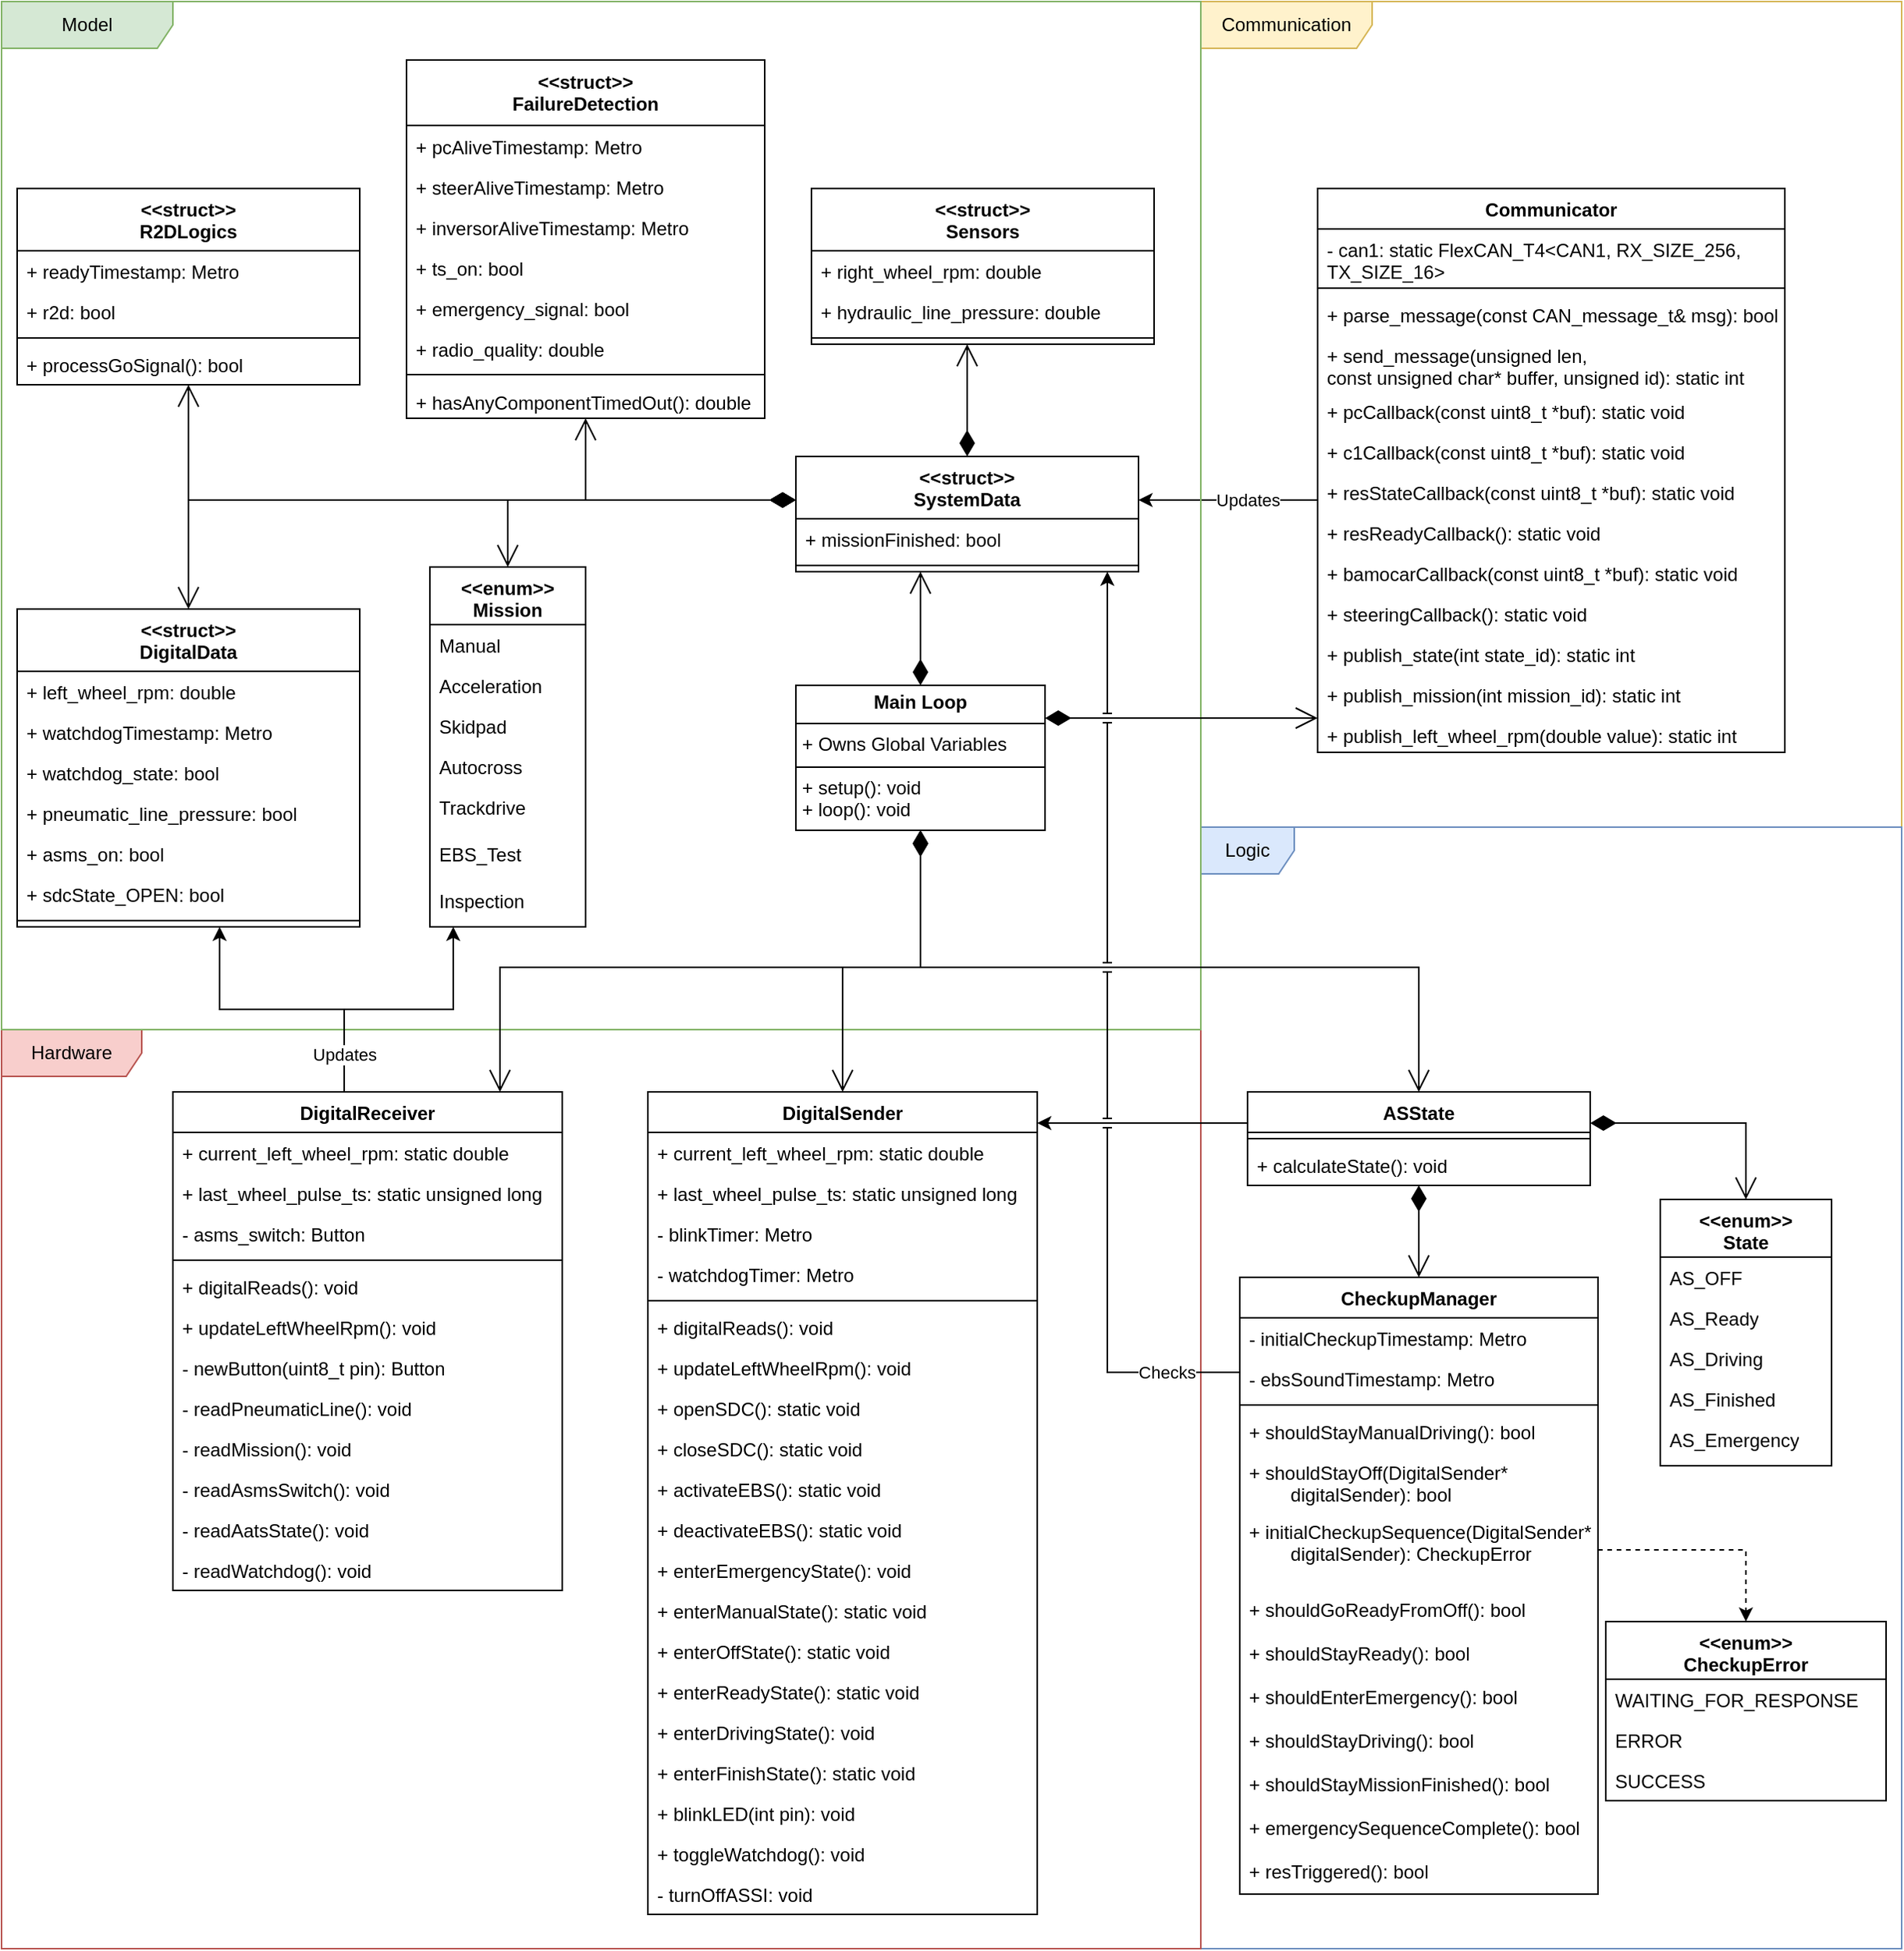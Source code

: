 <mxfile version="24.3.0" type="github">
  <diagram name="Page-1" id="lU4HYY9iMri2MdEy_FQ0">
    <mxGraphModel dx="3914" dy="1895" grid="1" gridSize="10" guides="1" tooltips="1" connect="1" arrows="1" fold="1" page="1" pageScale="1" pageWidth="850" pageHeight="1100" math="0" shadow="0">
      <root>
        <mxCell id="0" />
        <mxCell id="1" parent="0" />
        <mxCell id="cd8bKz7wEy6PBZtArWkd-43" value="CheckupManager" style="swimlane;fontStyle=1;align=center;verticalAlign=top;childLayout=stackLayout;horizontal=1;startSize=26;horizontalStack=0;resizeParent=1;resizeParentMax=0;resizeLast=0;collapsible=1;marginBottom=0;whiteSpace=wrap;html=1;" parent="1" vertex="1">
          <mxGeometry x="-1725" y="539" width="230" height="396" as="geometry" />
        </mxCell>
        <mxCell id="SpG1soqtBWokwoHgifJK-26" value="- initialCheckupTimestamp: Metro" style="text;strokeColor=none;fillColor=none;align=left;verticalAlign=top;spacingLeft=4;spacingRight=4;overflow=hidden;rotatable=0;points=[[0,0.5],[1,0.5]];portConstraint=eastwest;whiteSpace=wrap;html=1;" parent="cd8bKz7wEy6PBZtArWkd-43" vertex="1">
          <mxGeometry y="26" width="230" height="26" as="geometry" />
        </mxCell>
        <mxCell id="SpG1soqtBWokwoHgifJK-34" value="- ebsSoundTimestamp: Metro" style="text;strokeColor=none;fillColor=none;align=left;verticalAlign=top;spacingLeft=4;spacingRight=4;overflow=hidden;rotatable=0;points=[[0,0.5],[1,0.5]];portConstraint=eastwest;whiteSpace=wrap;html=1;" parent="cd8bKz7wEy6PBZtArWkd-43" vertex="1">
          <mxGeometry y="52" width="230" height="26" as="geometry" />
        </mxCell>
        <mxCell id="cd8bKz7wEy6PBZtArWkd-45" value="" style="line;strokeWidth=1;fillColor=none;align=left;verticalAlign=middle;spacingTop=-1;spacingLeft=3;spacingRight=3;rotatable=0;labelPosition=right;points=[];portConstraint=eastwest;strokeColor=inherit;" parent="cd8bKz7wEy6PBZtArWkd-43" vertex="1">
          <mxGeometry y="78" width="230" height="8" as="geometry" />
        </mxCell>
        <mxCell id="cd8bKz7wEy6PBZtArWkd-46" value="+ shouldStayManualDriving(): bool" style="text;strokeColor=none;fillColor=none;align=left;verticalAlign=top;spacingLeft=4;spacingRight=4;overflow=hidden;rotatable=0;points=[[0,0.5],[1,0.5]];portConstraint=eastwest;whiteSpace=wrap;html=1;" parent="cd8bKz7wEy6PBZtArWkd-43" vertex="1">
          <mxGeometry y="86" width="230" height="26" as="geometry" />
        </mxCell>
        <mxCell id="cd8bKz7wEy6PBZtArWkd-30" value="+ shouldStayOff(DigitalSender* &lt;span style=&quot;white-space: pre;&quot;&gt;&#x9;&lt;/span&gt;digitalSender): bool" style="text;strokeColor=none;fillColor=none;align=left;verticalAlign=top;spacingLeft=4;spacingRight=4;overflow=hidden;rotatable=0;points=[[0,0.5],[1,0.5]];portConstraint=eastwest;whiteSpace=wrap;html=1;" parent="cd8bKz7wEy6PBZtArWkd-43" vertex="1">
          <mxGeometry y="112" width="230" height="38" as="geometry" />
        </mxCell>
        <mxCell id="cd8bKz7wEy6PBZtArWkd-52" value="+ initialCheckupSequence(DigitalSender* &lt;span style=&quot;white-space: pre;&quot;&gt;&#x9;&lt;/span&gt;digitalSender): CheckupError" style="text;strokeColor=none;fillColor=none;align=left;verticalAlign=top;spacingLeft=4;spacingRight=4;overflow=hidden;rotatable=0;points=[[0,0.5],[1,0.5]];portConstraint=eastwest;whiteSpace=wrap;html=1;" parent="cd8bKz7wEy6PBZtArWkd-43" vertex="1">
          <mxGeometry y="150" width="230" height="50" as="geometry" />
        </mxCell>
        <mxCell id="cd8bKz7wEy6PBZtArWkd-126" value="+ shouldGoReadyFromOff(): bool" style="text;strokeColor=none;fillColor=none;align=left;verticalAlign=top;spacingLeft=4;spacingRight=4;overflow=hidden;rotatable=0;points=[[0,0.5],[1,0.5]];portConstraint=eastwest;whiteSpace=wrap;html=1;" parent="cd8bKz7wEy6PBZtArWkd-43" vertex="1">
          <mxGeometry y="200" width="230" height="28" as="geometry" />
        </mxCell>
        <mxCell id="SpG1soqtBWokwoHgifJK-73" value="+ shouldStayReady(): bool" style="text;strokeColor=none;fillColor=none;align=left;verticalAlign=top;spacingLeft=4;spacingRight=4;overflow=hidden;rotatable=0;points=[[0,0.5],[1,0.5]];portConstraint=eastwest;whiteSpace=wrap;html=1;" parent="cd8bKz7wEy6PBZtArWkd-43" vertex="1">
          <mxGeometry y="228" width="230" height="28" as="geometry" />
        </mxCell>
        <mxCell id="SpG1soqtBWokwoHgifJK-72" value="+ shouldEnterEmergency(): bool" style="text;strokeColor=none;fillColor=none;align=left;verticalAlign=top;spacingLeft=4;spacingRight=4;overflow=hidden;rotatable=0;points=[[0,0.5],[1,0.5]];portConstraint=eastwest;whiteSpace=wrap;html=1;" parent="cd8bKz7wEy6PBZtArWkd-43" vertex="1">
          <mxGeometry y="256" width="230" height="28" as="geometry" />
        </mxCell>
        <mxCell id="IuLUCpIUxPLPs_VLMMa8-36" value="+ shouldStayDriving(): bool" style="text;strokeColor=none;fillColor=none;align=left;verticalAlign=top;spacingLeft=4;spacingRight=4;overflow=hidden;rotatable=0;points=[[0,0.5],[1,0.5]];portConstraint=eastwest;whiteSpace=wrap;html=1;" parent="cd8bKz7wEy6PBZtArWkd-43" vertex="1">
          <mxGeometry y="284" width="230" height="28" as="geometry" />
        </mxCell>
        <mxCell id="IuLUCpIUxPLPs_VLMMa8-35" value="+ shouldStayMissionFinished(): bool" style="text;strokeColor=none;fillColor=none;align=left;verticalAlign=top;spacingLeft=4;spacingRight=4;overflow=hidden;rotatable=0;points=[[0,0.5],[1,0.5]];portConstraint=eastwest;whiteSpace=wrap;html=1;" parent="cd8bKz7wEy6PBZtArWkd-43" vertex="1">
          <mxGeometry y="312" width="230" height="28" as="geometry" />
        </mxCell>
        <mxCell id="IuLUCpIUxPLPs_VLMMa8-33" value="+ emergencySequenceComplete(): bool" style="text;strokeColor=none;fillColor=none;align=left;verticalAlign=top;spacingLeft=4;spacingRight=4;overflow=hidden;rotatable=0;points=[[0,0.5],[1,0.5]];portConstraint=eastwest;whiteSpace=wrap;html=1;" parent="cd8bKz7wEy6PBZtArWkd-43" vertex="1">
          <mxGeometry y="340" width="230" height="28" as="geometry" />
        </mxCell>
        <mxCell id="IuLUCpIUxPLPs_VLMMa8-41" value="+ resTriggered(): bool" style="text;strokeColor=none;fillColor=none;align=left;verticalAlign=top;spacingLeft=4;spacingRight=4;overflow=hidden;rotatable=0;points=[[0,0.5],[1,0.5]];portConstraint=eastwest;whiteSpace=wrap;html=1;" parent="cd8bKz7wEy6PBZtArWkd-43" vertex="1">
          <mxGeometry y="368" width="230" height="28" as="geometry" />
        </mxCell>
        <mxCell id="SpG1soqtBWokwoHgifJK-55" value="&lt;div&gt;&amp;lt;&amp;lt;struct&amp;gt;&amp;gt;&lt;/div&gt;R2DLogics" style="swimlane;fontStyle=1;align=center;verticalAlign=top;childLayout=stackLayout;horizontal=1;startSize=40;horizontalStack=0;resizeParent=1;resizeParentMax=0;resizeLast=0;collapsible=1;marginBottom=0;whiteSpace=wrap;html=1;" parent="1" vertex="1">
          <mxGeometry x="-2510" y="-160" width="220" height="126" as="geometry" />
        </mxCell>
        <mxCell id="SpG1soqtBWokwoHgifJK-56" value="+ readyTimestamp: Metro" style="text;strokeColor=none;fillColor=none;align=left;verticalAlign=top;spacingLeft=4;spacingRight=4;overflow=hidden;rotatable=0;points=[[0,0.5],[1,0.5]];portConstraint=eastwest;whiteSpace=wrap;html=1;" parent="SpG1soqtBWokwoHgifJK-55" vertex="1">
          <mxGeometry y="40" width="220" height="26" as="geometry" />
        </mxCell>
        <mxCell id="SpG1soqtBWokwoHgifJK-57" value="+ r2d: bool" style="text;strokeColor=none;fillColor=none;align=left;verticalAlign=top;spacingLeft=4;spacingRight=4;overflow=hidden;rotatable=0;points=[[0,0.5],[1,0.5]];portConstraint=eastwest;whiteSpace=wrap;html=1;" parent="SpG1soqtBWokwoHgifJK-55" vertex="1">
          <mxGeometry y="66" width="220" height="26" as="geometry" />
        </mxCell>
        <mxCell id="SpG1soqtBWokwoHgifJK-62" value="" style="line;strokeWidth=1;fillColor=none;align=left;verticalAlign=middle;spacingTop=-1;spacingLeft=3;spacingRight=3;rotatable=0;labelPosition=right;points=[];portConstraint=eastwest;strokeColor=inherit;" parent="SpG1soqtBWokwoHgifJK-55" vertex="1">
          <mxGeometry y="92" width="220" height="8" as="geometry" />
        </mxCell>
        <mxCell id="IuLUCpIUxPLPs_VLMMa8-169" value="+ processGoSignal(): bool" style="text;strokeColor=none;fillColor=none;align=left;verticalAlign=top;spacingLeft=4;spacingRight=4;overflow=hidden;rotatable=0;points=[[0,0.5],[1,0.5]];portConstraint=eastwest;whiteSpace=wrap;html=1;" parent="SpG1soqtBWokwoHgifJK-55" vertex="1">
          <mxGeometry y="100" width="220" height="26" as="geometry" />
        </mxCell>
        <mxCell id="IuLUCpIUxPLPs_VLMMa8-42" value="ASState" style="swimlane;fontStyle=1;align=center;verticalAlign=top;childLayout=stackLayout;horizontal=1;startSize=26;horizontalStack=0;resizeParent=1;resizeParentMax=0;resizeLast=0;collapsible=1;marginBottom=0;whiteSpace=wrap;html=1;" parent="1" vertex="1">
          <mxGeometry x="-1720" y="420" width="220" height="60" as="geometry" />
        </mxCell>
        <mxCell id="IuLUCpIUxPLPs_VLMMa8-48" value="" style="line;strokeWidth=1;fillColor=none;align=left;verticalAlign=middle;spacingTop=-1;spacingLeft=3;spacingRight=3;rotatable=0;labelPosition=right;points=[];portConstraint=eastwest;strokeColor=inherit;" parent="IuLUCpIUxPLPs_VLMMa8-42" vertex="1">
          <mxGeometry y="26" width="220" height="8" as="geometry" />
        </mxCell>
        <mxCell id="IuLUCpIUxPLPs_VLMMa8-49" value="+ calculateState(): void" style="text;strokeColor=none;fillColor=none;align=left;verticalAlign=top;spacingLeft=4;spacingRight=4;overflow=hidden;rotatable=0;points=[[0,0.5],[1,0.5]];portConstraint=eastwest;whiteSpace=wrap;html=1;" parent="IuLUCpIUxPLPs_VLMMa8-42" vertex="1">
          <mxGeometry y="34" width="220" height="26" as="geometry" />
        </mxCell>
        <mxCell id="IuLUCpIUxPLPs_VLMMa8-53" value="&amp;lt;&amp;lt;enum&amp;gt;&amp;gt;&lt;div&gt;CheckupError&lt;br&gt;&lt;/div&gt;" style="swimlane;fontStyle=1;align=center;verticalAlign=top;childLayout=stackLayout;horizontal=1;startSize=37;horizontalStack=0;resizeParent=1;resizeParentMax=0;resizeLast=0;collapsible=1;marginBottom=0;whiteSpace=wrap;html=1;" parent="1" vertex="1">
          <mxGeometry x="-1490" y="760" width="180" height="115" as="geometry">
            <mxRectangle x="405" y="353" width="70" height="30" as="alternateBounds" />
          </mxGeometry>
        </mxCell>
        <mxCell id="IuLUCpIUxPLPs_VLMMa8-54" value="WAITING_FOR_RESPONSE" style="text;strokeColor=none;fillColor=none;align=left;verticalAlign=top;spacingLeft=4;spacingRight=4;overflow=hidden;rotatable=0;points=[[0,0.5],[1,0.5]];portConstraint=eastwest;whiteSpace=wrap;html=1;" parent="IuLUCpIUxPLPs_VLMMa8-53" vertex="1">
          <mxGeometry y="37" width="180" height="26" as="geometry" />
        </mxCell>
        <mxCell id="IuLUCpIUxPLPs_VLMMa8-55" value="ERROR" style="text;strokeColor=none;fillColor=none;align=left;verticalAlign=top;spacingLeft=4;spacingRight=4;overflow=hidden;rotatable=0;points=[[0,0.5],[1,0.5]];portConstraint=eastwest;whiteSpace=wrap;html=1;" parent="IuLUCpIUxPLPs_VLMMa8-53" vertex="1">
          <mxGeometry y="63" width="180" height="26" as="geometry" />
        </mxCell>
        <mxCell id="IuLUCpIUxPLPs_VLMMa8-56" value="SUCCESS" style="text;strokeColor=none;fillColor=none;align=left;verticalAlign=top;spacingLeft=4;spacingRight=4;overflow=hidden;rotatable=0;points=[[0,0.5],[1,0.5]];portConstraint=eastwest;whiteSpace=wrap;html=1;" parent="IuLUCpIUxPLPs_VLMMa8-53" vertex="1">
          <mxGeometry y="89" width="180" height="26" as="geometry" />
        </mxCell>
        <mxCell id="IuLUCpIUxPLPs_VLMMa8-57" value="&amp;lt;&amp;lt;enum&amp;gt;&amp;gt;&lt;br&gt;State" style="swimlane;fontStyle=1;align=center;verticalAlign=top;childLayout=stackLayout;horizontal=1;startSize=37;horizontalStack=0;resizeParent=1;resizeParentMax=0;resizeLast=0;collapsible=1;marginBottom=0;whiteSpace=wrap;html=1;" parent="1" vertex="1">
          <mxGeometry x="-1455" y="489" width="110" height="171" as="geometry">
            <mxRectangle x="405" y="353" width="70" height="30" as="alternateBounds" />
          </mxGeometry>
        </mxCell>
        <mxCell id="IuLUCpIUxPLPs_VLMMa8-58" value="AS_OFF" style="text;strokeColor=none;fillColor=none;align=left;verticalAlign=top;spacingLeft=4;spacingRight=4;overflow=hidden;rotatable=0;points=[[0,0.5],[1,0.5]];portConstraint=eastwest;whiteSpace=wrap;html=1;" parent="IuLUCpIUxPLPs_VLMMa8-57" vertex="1">
          <mxGeometry y="37" width="110" height="26" as="geometry" />
        </mxCell>
        <mxCell id="IuLUCpIUxPLPs_VLMMa8-59" value="AS_Ready" style="text;strokeColor=none;fillColor=none;align=left;verticalAlign=top;spacingLeft=4;spacingRight=4;overflow=hidden;rotatable=0;points=[[0,0.5],[1,0.5]];portConstraint=eastwest;whiteSpace=wrap;html=1;" parent="IuLUCpIUxPLPs_VLMMa8-57" vertex="1">
          <mxGeometry y="63" width="110" height="26" as="geometry" />
        </mxCell>
        <mxCell id="IuLUCpIUxPLPs_VLMMa8-60" value="AS_Driving" style="text;strokeColor=none;fillColor=none;align=left;verticalAlign=top;spacingLeft=4;spacingRight=4;overflow=hidden;rotatable=0;points=[[0,0.5],[1,0.5]];portConstraint=eastwest;whiteSpace=wrap;html=1;" parent="IuLUCpIUxPLPs_VLMMa8-57" vertex="1">
          <mxGeometry y="89" width="110" height="26" as="geometry" />
        </mxCell>
        <mxCell id="IuLUCpIUxPLPs_VLMMa8-61" value="AS_Finished" style="text;strokeColor=none;fillColor=none;align=left;verticalAlign=top;spacingLeft=4;spacingRight=4;overflow=hidden;rotatable=0;points=[[0,0.5],[1,0.5]];portConstraint=eastwest;whiteSpace=wrap;html=1;" parent="IuLUCpIUxPLPs_VLMMa8-57" vertex="1">
          <mxGeometry y="115" width="110" height="26" as="geometry" />
        </mxCell>
        <mxCell id="IuLUCpIUxPLPs_VLMMa8-62" value="AS_Emergency" style="text;strokeColor=none;fillColor=none;align=left;verticalAlign=top;spacingLeft=4;spacingRight=4;overflow=hidden;rotatable=0;points=[[0,0.5],[1,0.5]];portConstraint=eastwest;whiteSpace=wrap;html=1;" parent="IuLUCpIUxPLPs_VLMMa8-57" vertex="1">
          <mxGeometry y="141" width="110" height="30" as="geometry" />
        </mxCell>
        <mxCell id="IuLUCpIUxPLPs_VLMMa8-63" value="&amp;lt;&amp;lt;enum&amp;gt;&amp;gt;&lt;br&gt;Mission" style="swimlane;fontStyle=1;align=center;verticalAlign=top;childLayout=stackLayout;horizontal=1;startSize=37;horizontalStack=0;resizeParent=1;resizeParentMax=0;resizeLast=0;collapsible=1;marginBottom=0;whiteSpace=wrap;html=1;" parent="1" vertex="1">
          <mxGeometry x="-2245" y="83" width="100" height="231" as="geometry">
            <mxRectangle x="405" y="353" width="70" height="30" as="alternateBounds" />
          </mxGeometry>
        </mxCell>
        <mxCell id="IuLUCpIUxPLPs_VLMMa8-64" value="Manual" style="text;strokeColor=none;fillColor=none;align=left;verticalAlign=top;spacingLeft=4;spacingRight=4;overflow=hidden;rotatable=0;points=[[0,0.5],[1,0.5]];portConstraint=eastwest;whiteSpace=wrap;html=1;" parent="IuLUCpIUxPLPs_VLMMa8-63" vertex="1">
          <mxGeometry y="37" width="100" height="26" as="geometry" />
        </mxCell>
        <mxCell id="IuLUCpIUxPLPs_VLMMa8-65" value="Acceleration" style="text;strokeColor=none;fillColor=none;align=left;verticalAlign=top;spacingLeft=4;spacingRight=4;overflow=hidden;rotatable=0;points=[[0,0.5],[1,0.5]];portConstraint=eastwest;whiteSpace=wrap;html=1;" parent="IuLUCpIUxPLPs_VLMMa8-63" vertex="1">
          <mxGeometry y="63" width="100" height="26" as="geometry" />
        </mxCell>
        <mxCell id="IuLUCpIUxPLPs_VLMMa8-66" value="Skidpad" style="text;strokeColor=none;fillColor=none;align=left;verticalAlign=top;spacingLeft=4;spacingRight=4;overflow=hidden;rotatable=0;points=[[0,0.5],[1,0.5]];portConstraint=eastwest;whiteSpace=wrap;html=1;" parent="IuLUCpIUxPLPs_VLMMa8-63" vertex="1">
          <mxGeometry y="89" width="100" height="26" as="geometry" />
        </mxCell>
        <mxCell id="IuLUCpIUxPLPs_VLMMa8-67" value="Autocross" style="text;strokeColor=none;fillColor=none;align=left;verticalAlign=top;spacingLeft=4;spacingRight=4;overflow=hidden;rotatable=0;points=[[0,0.5],[1,0.5]];portConstraint=eastwest;whiteSpace=wrap;html=1;" parent="IuLUCpIUxPLPs_VLMMa8-63" vertex="1">
          <mxGeometry y="115" width="100" height="26" as="geometry" />
        </mxCell>
        <mxCell id="IuLUCpIUxPLPs_VLMMa8-72" value="Trackdrive" style="text;strokeColor=none;fillColor=none;align=left;verticalAlign=top;spacingLeft=4;spacingRight=4;overflow=hidden;rotatable=0;points=[[0,0.5],[1,0.5]];portConstraint=eastwest;whiteSpace=wrap;html=1;" parent="IuLUCpIUxPLPs_VLMMa8-63" vertex="1">
          <mxGeometry y="141" width="100" height="30" as="geometry" />
        </mxCell>
        <mxCell id="IuLUCpIUxPLPs_VLMMa8-69" value="EBS_Test" style="text;strokeColor=none;fillColor=none;align=left;verticalAlign=top;spacingLeft=4;spacingRight=4;overflow=hidden;rotatable=0;points=[[0,0.5],[1,0.5]];portConstraint=eastwest;whiteSpace=wrap;html=1;" parent="IuLUCpIUxPLPs_VLMMa8-63" vertex="1">
          <mxGeometry y="171" width="100" height="30" as="geometry" />
        </mxCell>
        <mxCell id="IuLUCpIUxPLPs_VLMMa8-70" value="Inspection" style="text;strokeColor=none;fillColor=none;align=left;verticalAlign=top;spacingLeft=4;spacingRight=4;overflow=hidden;rotatable=0;points=[[0,0.5],[1,0.5]];portConstraint=eastwest;whiteSpace=wrap;html=1;" parent="IuLUCpIUxPLPs_VLMMa8-63" vertex="1">
          <mxGeometry y="201" width="100" height="30" as="geometry" />
        </mxCell>
        <mxCell id="IuLUCpIUxPLPs_VLMMa8-73" value="&lt;div&gt;&amp;lt;&amp;lt;struct&amp;gt;&amp;gt;&lt;/div&gt;SystemData" style="swimlane;fontStyle=1;align=center;verticalAlign=top;childLayout=stackLayout;horizontal=1;startSize=40;horizontalStack=0;resizeParent=1;resizeParentMax=0;resizeLast=0;collapsible=1;marginBottom=0;whiteSpace=wrap;html=1;" parent="1" vertex="1">
          <mxGeometry x="-2010" y="12" width="220" height="74" as="geometry" />
        </mxCell>
        <mxCell id="IuLUCpIUxPLPs_VLMMa8-75" value="+ missionFinished: bool" style="text;strokeColor=none;fillColor=none;align=left;verticalAlign=top;spacingLeft=4;spacingRight=4;overflow=hidden;rotatable=0;points=[[0,0.5],[1,0.5]];portConstraint=eastwest;whiteSpace=wrap;html=1;" parent="IuLUCpIUxPLPs_VLMMa8-73" vertex="1">
          <mxGeometry y="40" width="220" height="26" as="geometry" />
        </mxCell>
        <mxCell id="IuLUCpIUxPLPs_VLMMa8-76" value="" style="line;strokeWidth=1;fillColor=none;align=left;verticalAlign=middle;spacingTop=-1;spacingLeft=3;spacingRight=3;rotatable=0;labelPosition=right;points=[];portConstraint=eastwest;strokeColor=inherit;" parent="IuLUCpIUxPLPs_VLMMa8-73" vertex="1">
          <mxGeometry y="66" width="220" height="8" as="geometry" />
        </mxCell>
        <mxCell id="IuLUCpIUxPLPs_VLMMa8-83" value="&lt;div&gt;&amp;lt;&amp;lt;struct&amp;gt;&amp;gt;&lt;/div&gt;Sensors" style="swimlane;fontStyle=1;align=center;verticalAlign=top;childLayout=stackLayout;horizontal=1;startSize=40;horizontalStack=0;resizeParent=1;resizeParentMax=0;resizeLast=0;collapsible=1;marginBottom=0;whiteSpace=wrap;html=1;" parent="1" vertex="1">
          <mxGeometry x="-2000" y="-160" width="220" height="100" as="geometry" />
        </mxCell>
        <mxCell id="IuLUCpIUxPLPs_VLMMa8-84" value="+ right_wheel_rpm: double" style="text;strokeColor=none;fillColor=none;align=left;verticalAlign=top;spacingLeft=4;spacingRight=4;overflow=hidden;rotatable=0;points=[[0,0.5],[1,0.5]];portConstraint=eastwest;whiteSpace=wrap;html=1;" parent="IuLUCpIUxPLPs_VLMMa8-83" vertex="1">
          <mxGeometry y="40" width="220" height="26" as="geometry" />
        </mxCell>
        <mxCell id="IuLUCpIUxPLPs_VLMMa8-85" value="+ hydraulic_line_pressure: double" style="text;strokeColor=none;fillColor=none;align=left;verticalAlign=top;spacingLeft=4;spacingRight=4;overflow=hidden;rotatable=0;points=[[0,0.5],[1,0.5]];portConstraint=eastwest;whiteSpace=wrap;html=1;" parent="IuLUCpIUxPLPs_VLMMa8-83" vertex="1">
          <mxGeometry y="66" width="220" height="26" as="geometry" />
        </mxCell>
        <mxCell id="IuLUCpIUxPLPs_VLMMa8-86" value="" style="line;strokeWidth=1;fillColor=none;align=left;verticalAlign=middle;spacingTop=-1;spacingLeft=3;spacingRight=3;rotatable=0;labelPosition=right;points=[];portConstraint=eastwest;strokeColor=inherit;" parent="IuLUCpIUxPLPs_VLMMa8-83" vertex="1">
          <mxGeometry y="92" width="220" height="8" as="geometry" />
        </mxCell>
        <mxCell id="IuLUCpIUxPLPs_VLMMa8-87" value="&lt;div&gt;&amp;lt;&amp;lt;struct&amp;gt;&amp;gt;&lt;/div&gt;DigitalData" style="swimlane;fontStyle=1;align=center;verticalAlign=top;childLayout=stackLayout;horizontal=1;startSize=40;horizontalStack=0;resizeParent=1;resizeParentMax=0;resizeLast=0;collapsible=1;marginBottom=0;whiteSpace=wrap;html=1;" parent="1" vertex="1">
          <mxGeometry x="-2510" y="110" width="220" height="204" as="geometry" />
        </mxCell>
        <mxCell id="IuLUCpIUxPLPs_VLMMa8-88" value="+ left_wheel_rpm: double" style="text;strokeColor=none;fillColor=none;align=left;verticalAlign=top;spacingLeft=4;spacingRight=4;overflow=hidden;rotatable=0;points=[[0,0.5],[1,0.5]];portConstraint=eastwest;whiteSpace=wrap;html=1;" parent="IuLUCpIUxPLPs_VLMMa8-87" vertex="1">
          <mxGeometry y="40" width="220" height="26" as="geometry" />
        </mxCell>
        <mxCell id="IuLUCpIUxPLPs_VLMMa8-93" value="+ watchdogTimestamp: Metro" style="text;strokeColor=none;fillColor=none;align=left;verticalAlign=top;spacingLeft=4;spacingRight=4;overflow=hidden;rotatable=0;points=[[0,0.5],[1,0.5]];portConstraint=eastwest;whiteSpace=wrap;html=1;" parent="IuLUCpIUxPLPs_VLMMa8-87" vertex="1">
          <mxGeometry y="66" width="220" height="26" as="geometry" />
        </mxCell>
        <mxCell id="IuLUCpIUxPLPs_VLMMa8-94" value="+ watchdog_state: bool" style="text;strokeColor=none;fillColor=none;align=left;verticalAlign=top;spacingLeft=4;spacingRight=4;overflow=hidden;rotatable=0;points=[[0,0.5],[1,0.5]];portConstraint=eastwest;whiteSpace=wrap;html=1;" parent="IuLUCpIUxPLPs_VLMMa8-87" vertex="1">
          <mxGeometry y="92" width="220" height="26" as="geometry" />
        </mxCell>
        <mxCell id="IuLUCpIUxPLPs_VLMMa8-89" value="+ pneumatic_line_pressure: bool" style="text;strokeColor=none;fillColor=none;align=left;verticalAlign=top;spacingLeft=4;spacingRight=4;overflow=hidden;rotatable=0;points=[[0,0.5],[1,0.5]];portConstraint=eastwest;whiteSpace=wrap;html=1;" parent="IuLUCpIUxPLPs_VLMMa8-87" vertex="1">
          <mxGeometry y="118" width="220" height="26" as="geometry" />
        </mxCell>
        <mxCell id="IuLUCpIUxPLPs_VLMMa8-91" value="+ asms_on: bool" style="text;strokeColor=none;fillColor=none;align=left;verticalAlign=top;spacingLeft=4;spacingRight=4;overflow=hidden;rotatable=0;points=[[0,0.5],[1,0.5]];portConstraint=eastwest;whiteSpace=wrap;html=1;" parent="IuLUCpIUxPLPs_VLMMa8-87" vertex="1">
          <mxGeometry y="144" width="220" height="26" as="geometry" />
        </mxCell>
        <mxCell id="IuLUCpIUxPLPs_VLMMa8-92" value="+ sdcState_OPEN: bool" style="text;strokeColor=none;fillColor=none;align=left;verticalAlign=top;spacingLeft=4;spacingRight=4;overflow=hidden;rotatable=0;points=[[0,0.5],[1,0.5]];portConstraint=eastwest;whiteSpace=wrap;html=1;" parent="IuLUCpIUxPLPs_VLMMa8-87" vertex="1">
          <mxGeometry y="170" width="220" height="26" as="geometry" />
        </mxCell>
        <mxCell id="IuLUCpIUxPLPs_VLMMa8-90" value="" style="line;strokeWidth=1;fillColor=none;align=left;verticalAlign=middle;spacingTop=-1;spacingLeft=3;spacingRight=3;rotatable=0;labelPosition=right;points=[];portConstraint=eastwest;strokeColor=inherit;" parent="IuLUCpIUxPLPs_VLMMa8-87" vertex="1">
          <mxGeometry y="196" width="220" height="8" as="geometry" />
        </mxCell>
        <mxCell id="IuLUCpIUxPLPs_VLMMa8-175" style="edgeStyle=orthogonalEdgeStyle;rounded=0;orthogonalLoop=1;jettySize=auto;html=1;" parent="1" source="IuLUCpIUxPLPs_VLMMa8-95" target="IuLUCpIUxPLPs_VLMMa8-73" edge="1">
          <mxGeometry relative="1" as="geometry">
            <Array as="points">
              <mxPoint x="-1740" y="40" />
              <mxPoint x="-1740" y="40" />
            </Array>
          </mxGeometry>
        </mxCell>
        <mxCell id="IuLUCpIUxPLPs_VLMMa8-232" value="Updates" style="edgeLabel;html=1;align=center;verticalAlign=middle;resizable=0;points=[];" parent="IuLUCpIUxPLPs_VLMMa8-175" vertex="1" connectable="0">
          <mxGeometry x="-0.57" y="1" relative="1" as="geometry">
            <mxPoint x="-21" y="-1" as="offset" />
          </mxGeometry>
        </mxCell>
        <mxCell id="IuLUCpIUxPLPs_VLMMa8-95" value="Communicator" style="swimlane;fontStyle=1;align=center;verticalAlign=top;childLayout=stackLayout;horizontal=1;startSize=26;horizontalStack=0;resizeParent=1;resizeParentMax=0;resizeLast=0;collapsible=1;marginBottom=0;whiteSpace=wrap;html=1;" parent="1" vertex="1">
          <mxGeometry x="-1675" y="-160" width="300" height="362" as="geometry" />
        </mxCell>
        <mxCell id="IuLUCpIUxPLPs_VLMMa8-106" value="- can1: static FlexCAN_T4&amp;lt;CAN1, RX_SIZE_256, TX_SIZE_16&amp;gt;" style="text;strokeColor=none;fillColor=none;align=left;verticalAlign=top;spacingLeft=4;spacingRight=4;overflow=hidden;rotatable=0;points=[[0,0.5],[1,0.5]];portConstraint=eastwest;whiteSpace=wrap;html=1;" parent="IuLUCpIUxPLPs_VLMMa8-95" vertex="1">
          <mxGeometry y="26" width="300" height="34" as="geometry" />
        </mxCell>
        <mxCell id="IuLUCpIUxPLPs_VLMMa8-96" value="" style="line;strokeWidth=1;fillColor=none;align=left;verticalAlign=middle;spacingTop=-1;spacingLeft=3;spacingRight=3;rotatable=0;labelPosition=right;points=[];portConstraint=eastwest;strokeColor=inherit;" parent="IuLUCpIUxPLPs_VLMMa8-95" vertex="1">
          <mxGeometry y="60" width="300" height="8" as="geometry" />
        </mxCell>
        <mxCell id="IuLUCpIUxPLPs_VLMMa8-97" value="+ parse_message(const CAN_message_t&amp;amp; msg): bool" style="text;strokeColor=none;fillColor=none;align=left;verticalAlign=top;spacingLeft=4;spacingRight=4;overflow=hidden;rotatable=0;points=[[0,0.5],[1,0.5]];portConstraint=eastwest;whiteSpace=wrap;html=1;" parent="IuLUCpIUxPLPs_VLMMa8-95" vertex="1">
          <mxGeometry y="68" width="300" height="26" as="geometry" />
        </mxCell>
        <mxCell id="IuLUCpIUxPLPs_VLMMa8-98" value="&lt;div&gt;+ send_message(unsigned len,&amp;nbsp;&lt;/div&gt;&lt;div&gt;const unsigned char* buffer, unsigned id): static int&lt;/div&gt;" style="text;strokeColor=none;fillColor=none;align=left;verticalAlign=top;spacingLeft=4;spacingRight=4;overflow=hidden;rotatable=0;points=[[0,0.5],[1,0.5]];portConstraint=eastwest;whiteSpace=wrap;html=1;" parent="IuLUCpIUxPLPs_VLMMa8-95" vertex="1">
          <mxGeometry y="94" width="300" height="36" as="geometry" />
        </mxCell>
        <mxCell id="IuLUCpIUxPLPs_VLMMa8-99" value="+ pcCallback(const uint8_t *buf): static void" style="text;strokeColor=none;fillColor=none;align=left;verticalAlign=top;spacingLeft=4;spacingRight=4;overflow=hidden;rotatable=0;points=[[0,0.5],[1,0.5]];portConstraint=eastwest;whiteSpace=wrap;html=1;" parent="IuLUCpIUxPLPs_VLMMa8-95" vertex="1">
          <mxGeometry y="130" width="300" height="26" as="geometry" />
        </mxCell>
        <mxCell id="IuLUCpIUxPLPs_VLMMa8-158" value="+ c1Callback(const uint8_t *buf): static void" style="text;strokeColor=none;fillColor=none;align=left;verticalAlign=top;spacingLeft=4;spacingRight=4;overflow=hidden;rotatable=0;points=[[0,0.5],[1,0.5]];portConstraint=eastwest;whiteSpace=wrap;html=1;" parent="IuLUCpIUxPLPs_VLMMa8-95" vertex="1">
          <mxGeometry y="156" width="300" height="26" as="geometry" />
        </mxCell>
        <mxCell id="IuLUCpIUxPLPs_VLMMa8-157" value="+ resStateCallback(const uint8_t *buf): static void" style="text;strokeColor=none;fillColor=none;align=left;verticalAlign=top;spacingLeft=4;spacingRight=4;overflow=hidden;rotatable=0;points=[[0,0.5],[1,0.5]];portConstraint=eastwest;whiteSpace=wrap;html=1;" parent="IuLUCpIUxPLPs_VLMMa8-95" vertex="1">
          <mxGeometry y="182" width="300" height="26" as="geometry" />
        </mxCell>
        <mxCell id="IuLUCpIUxPLPs_VLMMa8-156" value="+ resReadyCallback(): static void" style="text;strokeColor=none;fillColor=none;align=left;verticalAlign=top;spacingLeft=4;spacingRight=4;overflow=hidden;rotatable=0;points=[[0,0.5],[1,0.5]];portConstraint=eastwest;whiteSpace=wrap;html=1;" parent="IuLUCpIUxPLPs_VLMMa8-95" vertex="1">
          <mxGeometry y="208" width="300" height="26" as="geometry" />
        </mxCell>
        <mxCell id="IuLUCpIUxPLPs_VLMMa8-155" value="+ bamocarCallback(const uint8_t *buf): static void" style="text;strokeColor=none;fillColor=none;align=left;verticalAlign=top;spacingLeft=4;spacingRight=4;overflow=hidden;rotatable=0;points=[[0,0.5],[1,0.5]];portConstraint=eastwest;whiteSpace=wrap;html=1;" parent="IuLUCpIUxPLPs_VLMMa8-95" vertex="1">
          <mxGeometry y="234" width="300" height="26" as="geometry" />
        </mxCell>
        <mxCell id="IuLUCpIUxPLPs_VLMMa8-154" value="+ steeringCallback(): static void" style="text;strokeColor=none;fillColor=none;align=left;verticalAlign=top;spacingLeft=4;spacingRight=4;overflow=hidden;rotatable=0;points=[[0,0.5],[1,0.5]];portConstraint=eastwest;whiteSpace=wrap;html=1;" parent="IuLUCpIUxPLPs_VLMMa8-95" vertex="1">
          <mxGeometry y="260" width="300" height="26" as="geometry" />
        </mxCell>
        <mxCell id="IuLUCpIUxPLPs_VLMMa8-153" value="+ publish_state(int state_id): static int" style="text;strokeColor=none;fillColor=none;align=left;verticalAlign=top;spacingLeft=4;spacingRight=4;overflow=hidden;rotatable=0;points=[[0,0.5],[1,0.5]];portConstraint=eastwest;whiteSpace=wrap;html=1;" parent="IuLUCpIUxPLPs_VLMMa8-95" vertex="1">
          <mxGeometry y="286" width="300" height="26" as="geometry" />
        </mxCell>
        <mxCell id="IuLUCpIUxPLPs_VLMMa8-100" value="+ publish_mission(int mission_id): static int" style="text;strokeColor=none;fillColor=none;align=left;verticalAlign=top;spacingLeft=4;spacingRight=4;overflow=hidden;rotatable=0;points=[[0,0.5],[1,0.5]];portConstraint=eastwest;whiteSpace=wrap;html=1;" parent="IuLUCpIUxPLPs_VLMMa8-95" vertex="1">
          <mxGeometry y="312" width="300" height="26" as="geometry" />
        </mxCell>
        <mxCell id="IuLUCpIUxPLPs_VLMMa8-101" value="+ publish_left_wheel_rpm(double value): static int" style="text;strokeColor=none;fillColor=none;align=left;verticalAlign=top;spacingLeft=4;spacingRight=4;overflow=hidden;rotatable=0;points=[[0,0.5],[1,0.5]];portConstraint=eastwest;whiteSpace=wrap;html=1;" parent="IuLUCpIUxPLPs_VLMMa8-95" vertex="1">
          <mxGeometry y="338" width="300" height="24" as="geometry" />
        </mxCell>
        <mxCell id="IuLUCpIUxPLPs_VLMMa8-192" style="edgeStyle=orthogonalEdgeStyle;rounded=0;orthogonalLoop=1;jettySize=auto;html=1;" parent="1" source="IuLUCpIUxPLPs_VLMMa8-113" target="IuLUCpIUxPLPs_VLMMa8-87" edge="1">
          <mxGeometry relative="1" as="geometry">
            <Array as="points">
              <mxPoint x="-2300" y="367" />
              <mxPoint x="-2380" y="367" />
            </Array>
          </mxGeometry>
        </mxCell>
        <mxCell id="IuLUCpIUxPLPs_VLMMa8-113" value="DigitalReceiver" style="swimlane;fontStyle=1;align=center;verticalAlign=top;childLayout=stackLayout;horizontal=1;startSize=26;horizontalStack=0;resizeParent=1;resizeParentMax=0;resizeLast=0;collapsible=1;marginBottom=0;whiteSpace=wrap;html=1;" parent="1" vertex="1">
          <mxGeometry x="-2410" y="420" width="250" height="320" as="geometry" />
        </mxCell>
        <mxCell id="IuLUCpIUxPLPs_VLMMa8-114" value="+ current_left_wheel_rpm: static double" style="text;strokeColor=none;fillColor=none;align=left;verticalAlign=top;spacingLeft=4;spacingRight=4;overflow=hidden;rotatable=0;points=[[0,0.5],[1,0.5]];portConstraint=eastwest;whiteSpace=wrap;html=1;" parent="IuLUCpIUxPLPs_VLMMa8-113" vertex="1">
          <mxGeometry y="26" width="250" height="26" as="geometry" />
        </mxCell>
        <mxCell id="IuLUCpIUxPLPs_VLMMa8-117" value="+ last_wheel_pulse_ts: static unsigned long" style="text;strokeColor=none;fillColor=none;align=left;verticalAlign=top;spacingLeft=4;spacingRight=4;overflow=hidden;rotatable=0;points=[[0,0.5],[1,0.5]];portConstraint=eastwest;whiteSpace=wrap;html=1;" parent="IuLUCpIUxPLPs_VLMMa8-113" vertex="1">
          <mxGeometry y="52" width="250" height="26" as="geometry" />
        </mxCell>
        <mxCell id="IuLUCpIUxPLPs_VLMMa8-118" value="- asms_switch: Button" style="text;strokeColor=none;fillColor=none;align=left;verticalAlign=top;spacingLeft=4;spacingRight=4;overflow=hidden;rotatable=0;points=[[0,0.5],[1,0.5]];portConstraint=eastwest;whiteSpace=wrap;html=1;" parent="IuLUCpIUxPLPs_VLMMa8-113" vertex="1">
          <mxGeometry y="78" width="250" height="26" as="geometry" />
        </mxCell>
        <mxCell id="IuLUCpIUxPLPs_VLMMa8-115" value="" style="line;strokeWidth=1;fillColor=none;align=left;verticalAlign=middle;spacingTop=-1;spacingLeft=3;spacingRight=3;rotatable=0;labelPosition=right;points=[];portConstraint=eastwest;strokeColor=inherit;" parent="IuLUCpIUxPLPs_VLMMa8-113" vertex="1">
          <mxGeometry y="104" width="250" height="8" as="geometry" />
        </mxCell>
        <mxCell id="IuLUCpIUxPLPs_VLMMa8-116" value="+ digitalReads(): void" style="text;strokeColor=none;fillColor=none;align=left;verticalAlign=top;spacingLeft=4;spacingRight=4;overflow=hidden;rotatable=0;points=[[0,0.5],[1,0.5]];portConstraint=eastwest;whiteSpace=wrap;html=1;" parent="IuLUCpIUxPLPs_VLMMa8-113" vertex="1">
          <mxGeometry y="112" width="250" height="26" as="geometry" />
        </mxCell>
        <mxCell id="IuLUCpIUxPLPs_VLMMa8-119" value="+ updateLeftWheelRpm(): void" style="text;strokeColor=none;fillColor=none;align=left;verticalAlign=top;spacingLeft=4;spacingRight=4;overflow=hidden;rotatable=0;points=[[0,0.5],[1,0.5]];portConstraint=eastwest;whiteSpace=wrap;html=1;" parent="IuLUCpIUxPLPs_VLMMa8-113" vertex="1">
          <mxGeometry y="138" width="250" height="26" as="geometry" />
        </mxCell>
        <mxCell id="IuLUCpIUxPLPs_VLMMa8-126" value="- newButton(uint8_t pin): Button" style="text;strokeColor=none;fillColor=none;align=left;verticalAlign=top;spacingLeft=4;spacingRight=4;overflow=hidden;rotatable=0;points=[[0,0.5],[1,0.5]];portConstraint=eastwest;whiteSpace=wrap;html=1;" parent="IuLUCpIUxPLPs_VLMMa8-113" vertex="1">
          <mxGeometry y="164" width="250" height="26" as="geometry" />
        </mxCell>
        <mxCell id="IuLUCpIUxPLPs_VLMMa8-121" value="- readPneumaticLine(): void" style="text;strokeColor=none;fillColor=none;align=left;verticalAlign=top;spacingLeft=4;spacingRight=4;overflow=hidden;rotatable=0;points=[[0,0.5],[1,0.5]];portConstraint=eastwest;whiteSpace=wrap;html=1;" parent="IuLUCpIUxPLPs_VLMMa8-113" vertex="1">
          <mxGeometry y="190" width="250" height="26" as="geometry" />
        </mxCell>
        <mxCell id="IuLUCpIUxPLPs_VLMMa8-120" value="- readMission(): void" style="text;strokeColor=none;fillColor=none;align=left;verticalAlign=top;spacingLeft=4;spacingRight=4;overflow=hidden;rotatable=0;points=[[0,0.5],[1,0.5]];portConstraint=eastwest;whiteSpace=wrap;html=1;" parent="IuLUCpIUxPLPs_VLMMa8-113" vertex="1">
          <mxGeometry y="216" width="250" height="26" as="geometry" />
        </mxCell>
        <mxCell id="IuLUCpIUxPLPs_VLMMa8-124" value="- readAsmsSwitch(): void" style="text;strokeColor=none;fillColor=none;align=left;verticalAlign=top;spacingLeft=4;spacingRight=4;overflow=hidden;rotatable=0;points=[[0,0.5],[1,0.5]];portConstraint=eastwest;whiteSpace=wrap;html=1;" parent="IuLUCpIUxPLPs_VLMMa8-113" vertex="1">
          <mxGeometry y="242" width="250" height="26" as="geometry" />
        </mxCell>
        <mxCell id="IuLUCpIUxPLPs_VLMMa8-122" value="- readAatsState(): void" style="text;strokeColor=none;fillColor=none;align=left;verticalAlign=top;spacingLeft=4;spacingRight=4;overflow=hidden;rotatable=0;points=[[0,0.5],[1,0.5]];portConstraint=eastwest;whiteSpace=wrap;html=1;" parent="IuLUCpIUxPLPs_VLMMa8-113" vertex="1">
          <mxGeometry y="268" width="250" height="26" as="geometry" />
        </mxCell>
        <mxCell id="IuLUCpIUxPLPs_VLMMa8-123" value="- readWatchdog(): void" style="text;strokeColor=none;fillColor=none;align=left;verticalAlign=top;spacingLeft=4;spacingRight=4;overflow=hidden;rotatable=0;points=[[0,0.5],[1,0.5]];portConstraint=eastwest;whiteSpace=wrap;html=1;" parent="IuLUCpIUxPLPs_VLMMa8-113" vertex="1">
          <mxGeometry y="294" width="250" height="26" as="geometry" />
        </mxCell>
        <mxCell id="IuLUCpIUxPLPs_VLMMa8-127" value="DigitalSender" style="swimlane;fontStyle=1;align=center;verticalAlign=top;childLayout=stackLayout;horizontal=1;startSize=26;horizontalStack=0;resizeParent=1;resizeParentMax=0;resizeLast=0;collapsible=1;marginBottom=0;whiteSpace=wrap;html=1;" parent="1" vertex="1">
          <mxGeometry x="-2105" y="420" width="250" height="528" as="geometry" />
        </mxCell>
        <mxCell id="IuLUCpIUxPLPs_VLMMa8-128" value="+ current_left_wheel_rpm: static double" style="text;strokeColor=none;fillColor=none;align=left;verticalAlign=top;spacingLeft=4;spacingRight=4;overflow=hidden;rotatable=0;points=[[0,0.5],[1,0.5]];portConstraint=eastwest;whiteSpace=wrap;html=1;" parent="IuLUCpIUxPLPs_VLMMa8-127" vertex="1">
          <mxGeometry y="26" width="250" height="26" as="geometry" />
        </mxCell>
        <mxCell id="IuLUCpIUxPLPs_VLMMa8-129" value="+ last_wheel_pulse_ts: static unsigned long" style="text;strokeColor=none;fillColor=none;align=left;verticalAlign=top;spacingLeft=4;spacingRight=4;overflow=hidden;rotatable=0;points=[[0,0.5],[1,0.5]];portConstraint=eastwest;whiteSpace=wrap;html=1;" parent="IuLUCpIUxPLPs_VLMMa8-127" vertex="1">
          <mxGeometry y="52" width="250" height="26" as="geometry" />
        </mxCell>
        <mxCell id="IuLUCpIUxPLPs_VLMMa8-130" value="- blinkTimer: Metro" style="text;strokeColor=none;fillColor=none;align=left;verticalAlign=top;spacingLeft=4;spacingRight=4;overflow=hidden;rotatable=0;points=[[0,0.5],[1,0.5]];portConstraint=eastwest;whiteSpace=wrap;html=1;" parent="IuLUCpIUxPLPs_VLMMa8-127" vertex="1">
          <mxGeometry y="78" width="250" height="26" as="geometry" />
        </mxCell>
        <mxCell id="IuLUCpIUxPLPs_VLMMa8-140" value="- watchdogTimer: Metro" style="text;strokeColor=none;fillColor=none;align=left;verticalAlign=top;spacingLeft=4;spacingRight=4;overflow=hidden;rotatable=0;points=[[0,0.5],[1,0.5]];portConstraint=eastwest;whiteSpace=wrap;html=1;" parent="IuLUCpIUxPLPs_VLMMa8-127" vertex="1">
          <mxGeometry y="104" width="250" height="26" as="geometry" />
        </mxCell>
        <mxCell id="IuLUCpIUxPLPs_VLMMa8-131" value="" style="line;strokeWidth=1;fillColor=none;align=left;verticalAlign=middle;spacingTop=-1;spacingLeft=3;spacingRight=3;rotatable=0;labelPosition=right;points=[];portConstraint=eastwest;strokeColor=inherit;" parent="IuLUCpIUxPLPs_VLMMa8-127" vertex="1">
          <mxGeometry y="130" width="250" height="8" as="geometry" />
        </mxCell>
        <mxCell id="IuLUCpIUxPLPs_VLMMa8-132" value="+ digitalReads(): void" style="text;strokeColor=none;fillColor=none;align=left;verticalAlign=top;spacingLeft=4;spacingRight=4;overflow=hidden;rotatable=0;points=[[0,0.5],[1,0.5]];portConstraint=eastwest;whiteSpace=wrap;html=1;" parent="IuLUCpIUxPLPs_VLMMa8-127" vertex="1">
          <mxGeometry y="138" width="250" height="26" as="geometry" />
        </mxCell>
        <mxCell id="IuLUCpIUxPLPs_VLMMa8-133" value="+ updateLeftWheelRpm(): void" style="text;strokeColor=none;fillColor=none;align=left;verticalAlign=top;spacingLeft=4;spacingRight=4;overflow=hidden;rotatable=0;points=[[0,0.5],[1,0.5]];portConstraint=eastwest;whiteSpace=wrap;html=1;" parent="IuLUCpIUxPLPs_VLMMa8-127" vertex="1">
          <mxGeometry y="164" width="250" height="26" as="geometry" />
        </mxCell>
        <mxCell id="IuLUCpIUxPLPs_VLMMa8-141" value="+ openSDC(): static void" style="text;strokeColor=none;fillColor=none;align=left;verticalAlign=top;spacingLeft=4;spacingRight=4;overflow=hidden;rotatable=0;points=[[0,0.5],[1,0.5]];portConstraint=eastwest;whiteSpace=wrap;html=1;" parent="IuLUCpIUxPLPs_VLMMa8-127" vertex="1">
          <mxGeometry y="190" width="250" height="26" as="geometry" />
        </mxCell>
        <mxCell id="IuLUCpIUxPLPs_VLMMa8-142" value="+ closeSDC(): static void" style="text;strokeColor=none;fillColor=none;align=left;verticalAlign=top;spacingLeft=4;spacingRight=4;overflow=hidden;rotatable=0;points=[[0,0.5],[1,0.5]];portConstraint=eastwest;whiteSpace=wrap;html=1;" parent="IuLUCpIUxPLPs_VLMMa8-127" vertex="1">
          <mxGeometry y="216" width="250" height="26" as="geometry" />
        </mxCell>
        <mxCell id="IuLUCpIUxPLPs_VLMMa8-146" value="+ activateEBS(): static void" style="text;strokeColor=none;fillColor=none;align=left;verticalAlign=top;spacingLeft=4;spacingRight=4;overflow=hidden;rotatable=0;points=[[0,0.5],[1,0.5]];portConstraint=eastwest;whiteSpace=wrap;html=1;" parent="IuLUCpIUxPLPs_VLMMa8-127" vertex="1">
          <mxGeometry y="242" width="250" height="26" as="geometry" />
        </mxCell>
        <mxCell id="IuLUCpIUxPLPs_VLMMa8-147" value="+ deactivateEBS(): static void" style="text;strokeColor=none;fillColor=none;align=left;verticalAlign=top;spacingLeft=4;spacingRight=4;overflow=hidden;rotatable=0;points=[[0,0.5],[1,0.5]];portConstraint=eastwest;whiteSpace=wrap;html=1;" parent="IuLUCpIUxPLPs_VLMMa8-127" vertex="1">
          <mxGeometry y="268" width="250" height="26" as="geometry" />
        </mxCell>
        <mxCell id="IuLUCpIUxPLPs_VLMMa8-145" value="+ enterEmergencyState(): void" style="text;strokeColor=none;fillColor=none;align=left;verticalAlign=top;spacingLeft=4;spacingRight=4;overflow=hidden;rotatable=0;points=[[0,0.5],[1,0.5]];portConstraint=eastwest;whiteSpace=wrap;html=1;" parent="IuLUCpIUxPLPs_VLMMa8-127" vertex="1">
          <mxGeometry y="294" width="250" height="26" as="geometry" />
        </mxCell>
        <mxCell id="IuLUCpIUxPLPs_VLMMa8-143" value="+ enterManualState(): static void" style="text;strokeColor=none;fillColor=none;align=left;verticalAlign=top;spacingLeft=4;spacingRight=4;overflow=hidden;rotatable=0;points=[[0,0.5],[1,0.5]];portConstraint=eastwest;whiteSpace=wrap;html=1;" parent="IuLUCpIUxPLPs_VLMMa8-127" vertex="1">
          <mxGeometry y="320" width="250" height="26" as="geometry" />
        </mxCell>
        <mxCell id="IuLUCpIUxPLPs_VLMMa8-151" value="+ enterOffState(): static void" style="text;strokeColor=none;fillColor=none;align=left;verticalAlign=top;spacingLeft=4;spacingRight=4;overflow=hidden;rotatable=0;points=[[0,0.5],[1,0.5]];portConstraint=eastwest;whiteSpace=wrap;html=1;" parent="IuLUCpIUxPLPs_VLMMa8-127" vertex="1">
          <mxGeometry y="346" width="250" height="26" as="geometry" />
        </mxCell>
        <mxCell id="IuLUCpIUxPLPs_VLMMa8-150" value="+ enterReadyState(): static void" style="text;strokeColor=none;fillColor=none;align=left;verticalAlign=top;spacingLeft=4;spacingRight=4;overflow=hidden;rotatable=0;points=[[0,0.5],[1,0.5]];portConstraint=eastwest;whiteSpace=wrap;html=1;" parent="IuLUCpIUxPLPs_VLMMa8-127" vertex="1">
          <mxGeometry y="372" width="250" height="26" as="geometry" />
        </mxCell>
        <mxCell id="IuLUCpIUxPLPs_VLMMa8-144" value="+ enterDrivingState(): void" style="text;strokeColor=none;fillColor=none;align=left;verticalAlign=top;spacingLeft=4;spacingRight=4;overflow=hidden;rotatable=0;points=[[0,0.5],[1,0.5]];portConstraint=eastwest;whiteSpace=wrap;html=1;" parent="IuLUCpIUxPLPs_VLMMa8-127" vertex="1">
          <mxGeometry y="398" width="250" height="26" as="geometry" />
        </mxCell>
        <mxCell id="IuLUCpIUxPLPs_VLMMa8-148" value="+ enterFinishState(): static void" style="text;strokeColor=none;fillColor=none;align=left;verticalAlign=top;spacingLeft=4;spacingRight=4;overflow=hidden;rotatable=0;points=[[0,0.5],[1,0.5]];portConstraint=eastwest;whiteSpace=wrap;html=1;" parent="IuLUCpIUxPLPs_VLMMa8-127" vertex="1">
          <mxGeometry y="424" width="250" height="26" as="geometry" />
        </mxCell>
        <mxCell id="IuLUCpIUxPLPs_VLMMa8-149" value="+ blinkLED(int pin): void" style="text;strokeColor=none;fillColor=none;align=left;verticalAlign=top;spacingLeft=4;spacingRight=4;overflow=hidden;rotatable=0;points=[[0,0.5],[1,0.5]];portConstraint=eastwest;whiteSpace=wrap;html=1;" parent="IuLUCpIUxPLPs_VLMMa8-127" vertex="1">
          <mxGeometry y="450" width="250" height="26" as="geometry" />
        </mxCell>
        <mxCell id="IuLUCpIUxPLPs_VLMMa8-152" value="+ toggleWatchdog(): void" style="text;strokeColor=none;fillColor=none;align=left;verticalAlign=top;spacingLeft=4;spacingRight=4;overflow=hidden;rotatable=0;points=[[0,0.5],[1,0.5]];portConstraint=eastwest;whiteSpace=wrap;html=1;" parent="IuLUCpIUxPLPs_VLMMa8-127" vertex="1">
          <mxGeometry y="476" width="250" height="26" as="geometry" />
        </mxCell>
        <mxCell id="IuLUCpIUxPLPs_VLMMa8-139" value="- turnOffASSI: void" style="text;strokeColor=none;fillColor=none;align=left;verticalAlign=top;spacingLeft=4;spacingRight=4;overflow=hidden;rotatable=0;points=[[0,0.5],[1,0.5]];portConstraint=eastwest;whiteSpace=wrap;html=1;" parent="IuLUCpIUxPLPs_VLMMa8-127" vertex="1">
          <mxGeometry y="502" width="250" height="26" as="geometry" />
        </mxCell>
        <mxCell id="IuLUCpIUxPLPs_VLMMa8-159" value="Communication" style="shape=umlFrame;whiteSpace=wrap;html=1;pointerEvents=0;width=110;height=30;fillColor=#fff2cc;strokeColor=#d6b656;" parent="1" vertex="1">
          <mxGeometry x="-1750" y="-280" width="450" height="530" as="geometry" />
        </mxCell>
        <mxCell id="IuLUCpIUxPLPs_VLMMa8-160" value="Logic" style="shape=umlFrame;whiteSpace=wrap;html=1;pointerEvents=0;width=60;height=30;perimeterSpacing=1;strokeColor=#6c8ebf;fillColor=#dae8fc;fontColor=default;" parent="1" vertex="1">
          <mxGeometry x="-1750" y="250" width="450" height="720" as="geometry" />
        </mxCell>
        <mxCell id="IuLUCpIUxPLPs_VLMMa8-161" value="Hardware" style="shape=umlFrame;whiteSpace=wrap;html=1;pointerEvents=0;width=90;height=30;fillColor=#f8cecc;strokeColor=#b85450;" parent="1" vertex="1">
          <mxGeometry x="-2520" y="380" width="770" height="590" as="geometry" />
        </mxCell>
        <mxCell id="IuLUCpIUxPLPs_VLMMa8-162" value="Model" style="shape=umlFrame;whiteSpace=wrap;html=1;pointerEvents=0;width=110;height=30;fillColor=#d5e8d4;strokeColor=#82b366;" parent="1" vertex="1">
          <mxGeometry x="-2520" y="-280" width="770" height="660" as="geometry" />
        </mxCell>
        <mxCell id="IuLUCpIUxPLPs_VLMMa8-174" style="edgeStyle=orthogonalEdgeStyle;rounded=0;orthogonalLoop=1;jettySize=auto;html=1;dashed=1;" parent="1" source="cd8bKz7wEy6PBZtArWkd-52" target="IuLUCpIUxPLPs_VLMMa8-53" edge="1">
          <mxGeometry relative="1" as="geometry" />
        </mxCell>
        <mxCell id="IuLUCpIUxPLPs_VLMMa8-176" value="&lt;p style=&quot;margin:0px;margin-top:4px;text-align:center;&quot;&gt;&lt;b&gt;Main Loop&lt;br&gt;&lt;/b&gt;&lt;/p&gt;&lt;hr size=&quot;1&quot; style=&quot;border-style:solid;&quot;&gt;&lt;p style=&quot;margin:0px;margin-left:4px;&quot;&gt;+ Owns Global Variables&lt;br&gt;&lt;/p&gt;&lt;hr size=&quot;1&quot; style=&quot;border-style:solid;&quot;&gt;&lt;p style=&quot;margin:0px;margin-left:4px;&quot;&gt;+ setup(): void&lt;/p&gt;&lt;p style=&quot;margin:0px;margin-left:4px;&quot;&gt;+ loop(): void&lt;br&gt;&lt;/p&gt;" style="verticalAlign=top;align=left;overflow=fill;html=1;whiteSpace=wrap;" parent="1" vertex="1">
          <mxGeometry x="-2010" y="159" width="160" height="93" as="geometry" />
        </mxCell>
        <mxCell id="IuLUCpIUxPLPs_VLMMa8-195" style="edgeStyle=orthogonalEdgeStyle;rounded=0;orthogonalLoop=1;jettySize=auto;html=1;" parent="1" source="IuLUCpIUxPLPs_VLMMa8-113" target="IuLUCpIUxPLPs_VLMMa8-63" edge="1">
          <mxGeometry relative="1" as="geometry">
            <Array as="points">
              <mxPoint x="-2300" y="367" />
              <mxPoint x="-2230" y="367" />
            </Array>
          </mxGeometry>
        </mxCell>
        <mxCell id="IuLUCpIUxPLPs_VLMMa8-230" value="Updates" style="edgeLabel;html=1;align=center;verticalAlign=middle;resizable=0;points=[];" parent="IuLUCpIUxPLPs_VLMMa8-195" vertex="1" connectable="0">
          <mxGeometry x="-0.509" relative="1" as="geometry">
            <mxPoint y="19" as="offset" />
          </mxGeometry>
        </mxCell>
        <mxCell id="IuLUCpIUxPLPs_VLMMa8-196" value="" style="edgeStyle=orthogonalEdgeStyle;rounded=0;orthogonalLoop=1;jettySize=auto;html=1;" parent="1" source="IuLUCpIUxPLPs_VLMMa8-42" target="IuLUCpIUxPLPs_VLMMa8-127" edge="1">
          <mxGeometry relative="1" as="geometry">
            <mxPoint x="-1275" y="-130" as="sourcePoint" />
            <mxPoint x="-2335" y="670" as="targetPoint" />
            <Array as="points">
              <mxPoint x="-1850" y="440" />
              <mxPoint x="-1850" y="440" />
            </Array>
          </mxGeometry>
        </mxCell>
        <mxCell id="SpG1soqtBWokwoHgifJK-38" value="&amp;lt;&amp;lt;struct&amp;gt;&amp;gt;&lt;br&gt;FailureDetection" style="swimlane;fontStyle=1;align=center;verticalAlign=top;childLayout=stackLayout;horizontal=1;startSize=42;horizontalStack=0;resizeParent=1;resizeParentMax=0;resizeLast=0;collapsible=1;marginBottom=0;whiteSpace=wrap;html=1;" parent="1" vertex="1">
          <mxGeometry x="-2260" y="-242.5" width="230" height="230" as="geometry" />
        </mxCell>
        <mxCell id="SpG1soqtBWokwoHgifJK-39" value="+ pcAliveTimestamp: Metro" style="text;strokeColor=none;fillColor=none;align=left;verticalAlign=top;spacingLeft=4;spacingRight=4;overflow=hidden;rotatable=0;points=[[0,0.5],[1,0.5]];portConstraint=eastwest;whiteSpace=wrap;html=1;" parent="SpG1soqtBWokwoHgifJK-38" vertex="1">
          <mxGeometry y="42" width="230" height="26" as="geometry" />
        </mxCell>
        <mxCell id="SpG1soqtBWokwoHgifJK-40" value="+ steerAliveTimestamp: Metro" style="text;strokeColor=none;fillColor=none;align=left;verticalAlign=top;spacingLeft=4;spacingRight=4;overflow=hidden;rotatable=0;points=[[0,0.5],[1,0.5]];portConstraint=eastwest;whiteSpace=wrap;html=1;" parent="SpG1soqtBWokwoHgifJK-38" vertex="1">
          <mxGeometry y="68" width="230" height="26" as="geometry" />
        </mxCell>
        <mxCell id="SpG1soqtBWokwoHgifJK-41" value="+ inversorAliveTimestamp: Metro" style="text;strokeColor=none;fillColor=none;align=left;verticalAlign=top;spacingLeft=4;spacingRight=4;overflow=hidden;rotatable=0;points=[[0,0.5],[1,0.5]];portConstraint=eastwest;whiteSpace=wrap;html=1;" parent="SpG1soqtBWokwoHgifJK-38" vertex="1">
          <mxGeometry y="94" width="230" height="26" as="geometry" />
        </mxCell>
        <mxCell id="SpG1soqtBWokwoHgifJK-42" value="+ ts_on: bool" style="text;strokeColor=none;fillColor=none;align=left;verticalAlign=top;spacingLeft=4;spacingRight=4;overflow=hidden;rotatable=0;points=[[0,0.5],[1,0.5]];portConstraint=eastwest;whiteSpace=wrap;html=1;" parent="SpG1soqtBWokwoHgifJK-38" vertex="1">
          <mxGeometry y="120" width="230" height="26" as="geometry" />
        </mxCell>
        <mxCell id="Gp4d0n2mqowx_aEyTnq8-4" value="+ emergency_signal: bool" style="text;strokeColor=none;fillColor=none;align=left;verticalAlign=top;spacingLeft=4;spacingRight=4;overflow=hidden;rotatable=0;points=[[0,0.5],[1,0.5]];portConstraint=eastwest;whiteSpace=wrap;html=1;" parent="SpG1soqtBWokwoHgifJK-38" vertex="1">
          <mxGeometry y="146" width="230" height="26" as="geometry" />
        </mxCell>
        <mxCell id="IuLUCpIUxPLPs_VLMMa8-81" value="+ radio_quality: double" style="text;strokeColor=none;fillColor=none;align=left;verticalAlign=top;spacingLeft=4;spacingRight=4;overflow=hidden;rotatable=0;points=[[0,0.5],[1,0.5]];portConstraint=eastwest;whiteSpace=wrap;html=1;" parent="SpG1soqtBWokwoHgifJK-38" vertex="1">
          <mxGeometry y="172" width="230" height="26" as="geometry" />
        </mxCell>
        <mxCell id="SpG1soqtBWokwoHgifJK-50" value="" style="line;strokeWidth=1;fillColor=none;align=left;verticalAlign=middle;spacingTop=-1;spacingLeft=3;spacingRight=3;rotatable=0;labelPosition=right;points=[];portConstraint=eastwest;strokeColor=inherit;" parent="SpG1soqtBWokwoHgifJK-38" vertex="1">
          <mxGeometry y="198" width="230" height="8" as="geometry" />
        </mxCell>
        <mxCell id="IuLUCpIUxPLPs_VLMMa8-82" value="+ hasAnyComponentTimedOut(): double" style="text;strokeColor=none;fillColor=none;align=left;verticalAlign=top;spacingLeft=4;spacingRight=4;overflow=hidden;rotatable=0;points=[[0,0.5],[1,0.5]];portConstraint=eastwest;whiteSpace=wrap;html=1;" parent="SpG1soqtBWokwoHgifJK-38" vertex="1">
          <mxGeometry y="206" width="230" height="24" as="geometry" />
        </mxCell>
        <mxCell id="IuLUCpIUxPLPs_VLMMa8-204" value="1" style="endArrow=open;html=1;endSize=12;startArrow=diamondThin;startSize=14;startFill=1;edgeStyle=orthogonalEdgeStyle;align=left;verticalAlign=bottom;rounded=0;fontColor=none;noLabel=1;" parent="1" source="IuLUCpIUxPLPs_VLMMa8-73" target="SpG1soqtBWokwoHgifJK-55" edge="1">
          <mxGeometry x="-1" y="3" relative="1" as="geometry">
            <mxPoint x="-2110" y="150" as="sourcePoint" />
            <mxPoint x="-1950" y="150" as="targetPoint" />
            <Array as="points">
              <mxPoint x="-1980" y="40" />
              <mxPoint x="-2400" y="40" />
            </Array>
          </mxGeometry>
        </mxCell>
        <mxCell id="IuLUCpIUxPLPs_VLMMa8-205" value="1" style="endArrow=open;html=1;endSize=12;startArrow=diamondThin;startSize=14;startFill=1;edgeStyle=orthogonalEdgeStyle;align=left;verticalAlign=bottom;rounded=0;fontColor=none;noLabel=1;" parent="1" source="IuLUCpIUxPLPs_VLMMa8-73" target="IuLUCpIUxPLPs_VLMMa8-83" edge="1">
          <mxGeometry x="-1" y="3" relative="1" as="geometry">
            <mxPoint x="-2290" y="-100" as="sourcePoint" />
            <mxPoint x="-2130" y="-100" as="targetPoint" />
            <Array as="points">
              <mxPoint x="-1980" y="40" />
              <mxPoint x="-1880" y="40" />
            </Array>
          </mxGeometry>
        </mxCell>
        <mxCell id="IuLUCpIUxPLPs_VLMMa8-206" value="1" style="endArrow=open;html=1;endSize=12;startArrow=diamondThin;startSize=14;startFill=1;edgeStyle=orthogonalEdgeStyle;align=left;verticalAlign=bottom;rounded=0;fontColor=none;noLabel=1;" parent="1" source="IuLUCpIUxPLPs_VLMMa8-73" target="SpG1soqtBWokwoHgifJK-38" edge="1">
          <mxGeometry x="-1" y="3" relative="1" as="geometry">
            <mxPoint x="-2260" y="-120" as="sourcePoint" />
            <mxPoint x="-2110" y="40" as="targetPoint" />
            <Array as="points">
              <mxPoint x="-1980" y="40" />
              <mxPoint x="-2145" y="40" />
            </Array>
          </mxGeometry>
        </mxCell>
        <mxCell id="IuLUCpIUxPLPs_VLMMa8-207" value="1" style="endArrow=open;html=1;endSize=12;startArrow=diamondThin;startSize=14;startFill=1;edgeStyle=orthogonalEdgeStyle;align=left;verticalAlign=bottom;rounded=0;fontColor=none;noLabel=1;" parent="1" source="IuLUCpIUxPLPs_VLMMa8-73" target="IuLUCpIUxPLPs_VLMMa8-87" edge="1">
          <mxGeometry x="-1" y="3" relative="1" as="geometry">
            <mxPoint x="-2050" y="-120" as="sourcePoint" />
            <mxPoint x="-1890" y="-120" as="targetPoint" />
            <Array as="points">
              <mxPoint x="-1980" y="40" />
              <mxPoint x="-2400" y="40" />
            </Array>
          </mxGeometry>
        </mxCell>
        <mxCell id="IuLUCpIUxPLPs_VLMMa8-208" value="1" style="endArrow=open;html=1;endSize=12;startArrow=diamondThin;startSize=14;startFill=1;edgeStyle=orthogonalEdgeStyle;align=left;verticalAlign=bottom;rounded=0;fontColor=none;noLabel=1;" parent="1" source="IuLUCpIUxPLPs_VLMMa8-73" target="IuLUCpIUxPLPs_VLMMa8-63" edge="1">
          <mxGeometry x="-1" y="3" relative="1" as="geometry">
            <mxPoint x="-1880" y="400" as="sourcePoint" />
            <mxPoint x="-1720" y="400" as="targetPoint" />
            <Array as="points">
              <mxPoint x="-1980" y="40" />
              <mxPoint x="-2195" y="40" />
            </Array>
          </mxGeometry>
        </mxCell>
        <mxCell id="IuLUCpIUxPLPs_VLMMa8-210" value="1" style="endArrow=open;html=1;endSize=12;startArrow=diamondThin;startSize=14;startFill=1;edgeStyle=orthogonalEdgeStyle;align=left;verticalAlign=bottom;rounded=0;fontColor=none;noLabel=1;" parent="1" source="IuLUCpIUxPLPs_VLMMa8-42" target="IuLUCpIUxPLPs_VLMMa8-57" edge="1">
          <mxGeometry x="-1" y="3" relative="1" as="geometry">
            <mxPoint x="-1420" y="230" as="sourcePoint" />
            <mxPoint x="-1260" y="230" as="targetPoint" />
            <Array as="points">
              <mxPoint x="-1400" y="440" />
            </Array>
          </mxGeometry>
        </mxCell>
        <mxCell id="IuLUCpIUxPLPs_VLMMa8-211" value="1" style="endArrow=open;html=1;endSize=12;startArrow=diamondThin;startSize=14;startFill=1;edgeStyle=orthogonalEdgeStyle;align=left;verticalAlign=bottom;rounded=0;fontColor=none;noLabel=1;" parent="1" source="IuLUCpIUxPLPs_VLMMa8-42" target="cd8bKz7wEy6PBZtArWkd-43" edge="1">
          <mxGeometry x="-1" y="3" relative="1" as="geometry">
            <mxPoint x="-1570" y="210" as="sourcePoint" />
            <mxPoint x="-1410" y="210" as="targetPoint" />
          </mxGeometry>
        </mxCell>
        <mxCell id="IuLUCpIUxPLPs_VLMMa8-225" value="1" style="endArrow=open;html=1;endSize=12;startArrow=diamondThin;startSize=14;startFill=1;edgeStyle=orthogonalEdgeStyle;align=left;verticalAlign=bottom;rounded=0;fontColor=none;noLabel=1;" parent="1" source="IuLUCpIUxPLPs_VLMMa8-176" target="IuLUCpIUxPLPs_VLMMa8-113" edge="1">
          <mxGeometry x="-1" y="3" relative="1" as="geometry">
            <mxPoint x="-2130" y="330" as="sourcePoint" />
            <mxPoint x="-1970" y="330" as="targetPoint" />
            <Array as="points">
              <mxPoint x="-1930" y="340" />
              <mxPoint x="-2200" y="340" />
            </Array>
          </mxGeometry>
        </mxCell>
        <mxCell id="IuLUCpIUxPLPs_VLMMa8-226" value="1" style="endArrow=open;html=1;endSize=12;startArrow=diamondThin;startSize=14;startFill=1;edgeStyle=orthogonalEdgeStyle;align=left;verticalAlign=bottom;rounded=0;fontColor=none;noLabel=1;" parent="1" source="IuLUCpIUxPLPs_VLMMa8-176" target="IuLUCpIUxPLPs_VLMMa8-95" edge="1">
          <mxGeometry x="-1" y="3" relative="1" as="geometry">
            <mxPoint x="-1830" y="330" as="sourcePoint" />
            <mxPoint x="-1670" y="330" as="targetPoint" />
            <Array as="points">
              <mxPoint x="-1740" y="180" />
              <mxPoint x="-1740" y="180" />
            </Array>
          </mxGeometry>
        </mxCell>
        <mxCell id="IuLUCpIUxPLPs_VLMMa8-227" value="1" style="endArrow=open;html=1;endSize=12;startArrow=diamondThin;startSize=14;startFill=1;edgeStyle=orthogonalEdgeStyle;align=left;verticalAlign=bottom;rounded=0;fontColor=none;noLabel=1;" parent="1" source="IuLUCpIUxPLPs_VLMMa8-176" target="IuLUCpIUxPLPs_VLMMa8-127" edge="1">
          <mxGeometry x="-1" y="3" relative="1" as="geometry">
            <mxPoint x="-1990" y="340" as="sourcePoint" />
            <mxPoint x="-1830" y="340" as="targetPoint" />
            <Array as="points">
              <mxPoint x="-1930" y="340" />
              <mxPoint x="-1980" y="340" />
            </Array>
          </mxGeometry>
        </mxCell>
        <mxCell id="IuLUCpIUxPLPs_VLMMa8-228" value="1" style="endArrow=open;html=1;endSize=12;startArrow=diamondThin;startSize=14;startFill=1;edgeStyle=orthogonalEdgeStyle;align=left;verticalAlign=bottom;rounded=0;fontColor=none;noLabel=1;" parent="1" source="IuLUCpIUxPLPs_VLMMa8-176" target="IuLUCpIUxPLPs_VLMMa8-73" edge="1">
          <mxGeometry x="-1" y="3" relative="1" as="geometry">
            <mxPoint x="-2200" y="400" as="sourcePoint" />
            <mxPoint x="-2040" y="400" as="targetPoint" />
            <Array as="points">
              <mxPoint x="-1960" y="170" />
              <mxPoint x="-1960" y="170" />
            </Array>
          </mxGeometry>
        </mxCell>
        <mxCell id="IuLUCpIUxPLPs_VLMMa8-229" value="1" style="endArrow=open;html=1;endSize=12;startArrow=diamondThin;startSize=14;startFill=1;edgeStyle=orthogonalEdgeStyle;align=left;verticalAlign=bottom;rounded=0;fontColor=none;noLabel=1;" parent="1" source="IuLUCpIUxPLPs_VLMMa8-176" target="IuLUCpIUxPLPs_VLMMa8-42" edge="1">
          <mxGeometry x="-1" y="3" relative="1" as="geometry">
            <mxPoint x="-1690" y="280" as="sourcePoint" />
            <mxPoint x="-1530" y="280" as="targetPoint" />
            <Array as="points">
              <mxPoint x="-1930" y="340" />
              <mxPoint x="-1610" y="340" />
            </Array>
          </mxGeometry>
        </mxCell>
        <mxCell id="IuLUCpIUxPLPs_VLMMa8-173" style="edgeStyle=orthogonalEdgeStyle;rounded=0;orthogonalLoop=1;jettySize=auto;html=1;jumpStyle=line;" parent="1" source="cd8bKz7wEy6PBZtArWkd-43" target="IuLUCpIUxPLPs_VLMMa8-73" edge="1">
          <mxGeometry relative="1" as="geometry">
            <Array as="points">
              <mxPoint x="-1810" y="600" />
            </Array>
          </mxGeometry>
        </mxCell>
        <mxCell id="IuLUCpIUxPLPs_VLMMa8-231" value="Checks" style="edgeLabel;html=1;align=center;verticalAlign=middle;resizable=0;points=[];" parent="IuLUCpIUxPLPs_VLMMa8-173" vertex="1" connectable="0">
          <mxGeometry x="-0.841" relative="1" as="geometry">
            <mxPoint as="offset" />
          </mxGeometry>
        </mxCell>
      </root>
    </mxGraphModel>
  </diagram>
</mxfile>
